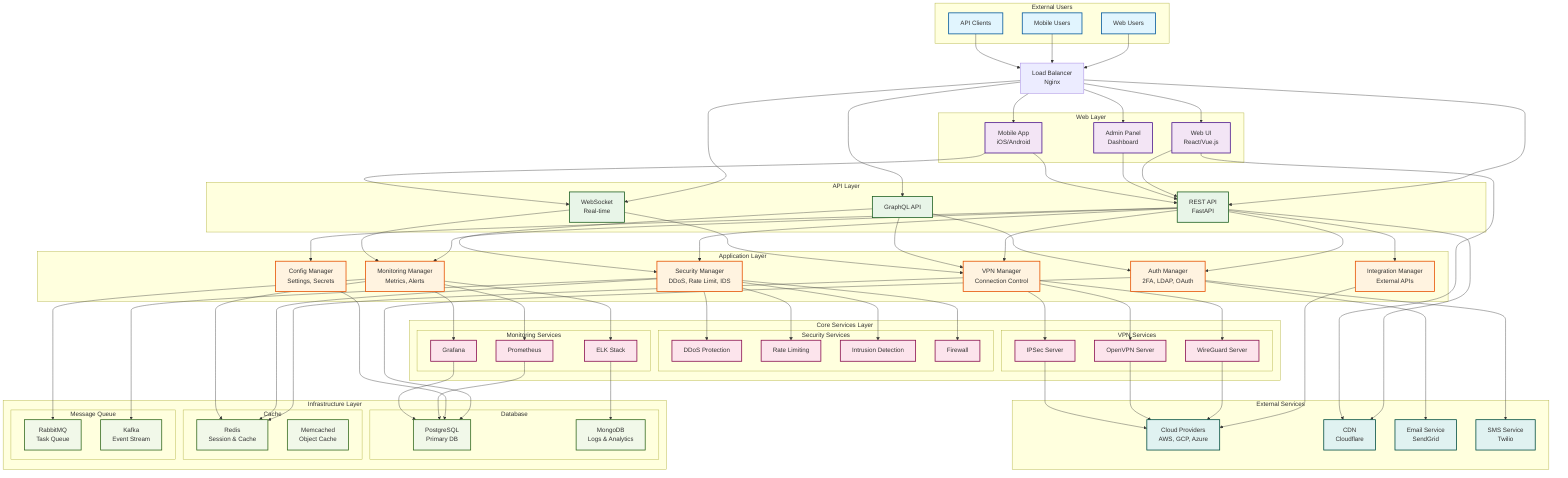 graph TB
    %% ALADDIN VPN Architecture Diagram
    
    %% External Users
    subgraph "External Users"
        WEB[Web Users]
        MOBILE[Mobile Users]
        API[API Clients]
    end
    
    %% Load Balancer
    LB[Load Balancer<br/>Nginx]
    
    %% Web Layer
    subgraph "Web Layer"
        WEBUI[Web UI<br/>React/Vue.js]
        ADMIN[Admin Panel<br/>Dashboard]
        MOBILEAPP[Mobile App<br/>iOS/Android]
    end
    
    %% API Layer
    subgraph "API Layer"
        REST[REST API<br/>FastAPI]
        GRAPHQL[GraphQL API]
        WS[WebSocket<br/>Real-time]
    end
    
    %% Application Layer
    subgraph "Application Layer"
        VPNMGR[VPN Manager<br/>Connection Control]
        SECMGR[Security Manager<br/>DDoS, Rate Limit, IDS]
        AUTHMGR[Auth Manager<br/>2FA, LDAP, OAuth]
        MONMGR[Monitoring Manager<br/>Metrics, Alerts]
        CONFMGR[Config Manager<br/>Settings, Secrets]
        INTMGR[Integration Manager<br/>External APIs]
    end
    
    %% Core Services Layer
    subgraph "Core Services Layer"
        subgraph "VPN Services"
            WG[WireGuard Server]
            OVPN[OpenVPN Server]
            IPSEC[IPSec Server]
        end
        
        subgraph "Security Services"
            DDOS[DDoS Protection]
            RATE[Rate Limiting]
            IDS[Intrusion Detection]
            FIREWALL[Firewall]
        end
        
        subgraph "Monitoring Services"
            PROM[Prometheus]
            GRAF[Grafana]
            ELK[ELK Stack]
        end
    end
    
    %% Infrastructure Layer
    subgraph "Infrastructure Layer"
        subgraph "Database"
            PG[PostgreSQL<br/>Primary DB]
            MONGO[MongoDB<br/>Logs & Analytics]
        end
        
        subgraph "Cache"
            REDIS[Redis<br/>Session & Cache]
            MEMCACHE[Memcached<br/>Object Cache]
        end
        
        subgraph "Message Queue"
            RABBIT[RabbitMQ<br/>Task Queue]
            KAFKA[Kafka<br/>Event Stream]
        end
    end
    
    %% External Services
    subgraph "External Services"
        CLOUD[Cloud Providers<br/>AWS, GCP, Azure]
        CDN[CDN<br/>Cloudflare]
        EMAIL[Email Service<br/>SendGrid]
        SMS[SMS Service<br/>Twilio]
    end
    
    %% Connections
    WEB --> LB
    MOBILE --> LB
    API --> LB
    
    LB --> WEBUI
    LB --> ADMIN
    LB --> MOBILEAPP
    LB --> REST
    LB --> GRAPHQL
    LB --> WS
    
    WEBUI --> REST
    ADMIN --> REST
    MOBILEAPP --> REST
    MOBILEAPP --> WS
    
    REST --> VPNMGR
    REST --> SECMGR
    REST --> AUTHMGR
    REST --> MONMGR
    REST --> CONFMGR
    REST --> INTMGR
    
    GRAPHQL --> VPNMGR
    GRAPHQL --> SECMGR
    GRAPHQL --> AUTHMGR
    
    WS --> MONMGR
    WS --> VPNMGR
    
    VPNMGR --> WG
    VPNMGR --> OVPN
    VPNMGR --> IPSEC
    
    SECMGR --> DDOS
    SECMGR --> RATE
    SECMGR --> IDS
    SECMGR --> FIREWALL
    
    MONMGR --> PROM
    MONMGR --> GRAF
    MONMGR --> ELK
    
    AUTHMGR --> PG
    CONFMGR --> PG
    INTMGR --> CLOUD
    
    VPNMGR --> REDIS
    SECMGR --> REDIS
    MONMGR --> REDIS
    
    MONMGR --> RABBIT
    SECMGR --> KAFKA
    
    WG --> CLOUD
    OVPN --> CLOUD
    IPSEC --> CLOUD
    
    PROM --> PG
    GRAF --> PG
    ELK --> MONGO
    
    REST --> CDN
    WEBUI --> CDN
    
    AUTHMGR --> EMAIL
    AUTHMGR --> SMS
    
    %% Styling
    classDef userClass fill:#e1f5fe,stroke:#01579b,stroke-width:2px
    classDef webClass fill:#f3e5f5,stroke:#4a148c,stroke-width:2px
    classDef apiClass fill:#e8f5e8,stroke:#1b5e20,stroke-width:2px
    classDef appClass fill:#fff3e0,stroke:#e65100,stroke-width:2px
    classDef coreClass fill:#fce4ec,stroke:#880e4f,stroke-width:2px
    classDef infraClass fill:#f1f8e9,stroke:#33691e,stroke-width:2px
    classDef externalClass fill:#e0f2f1,stroke:#004d40,stroke-width:2px
    
    class WEB,MOBILE,API userClass
    class WEBUI,ADMIN,MOBILEAPP webClass
    class REST,GRAPHQL,WS apiClass
    class VPNMGR,SECMGR,AUTHMGR,MONMGR,CONFMGR,INTMGR appClass
    class WG,OVPN,IPSEC,DDOS,RATE,IDS,FIREWALL,PROM,GRAF,ELK coreClass
    class PG,MONGO,REDIS,MEMCACHE,RABBIT,KAFKA infraClass
    class CLOUD,CDN,EMAIL,SMS externalClass